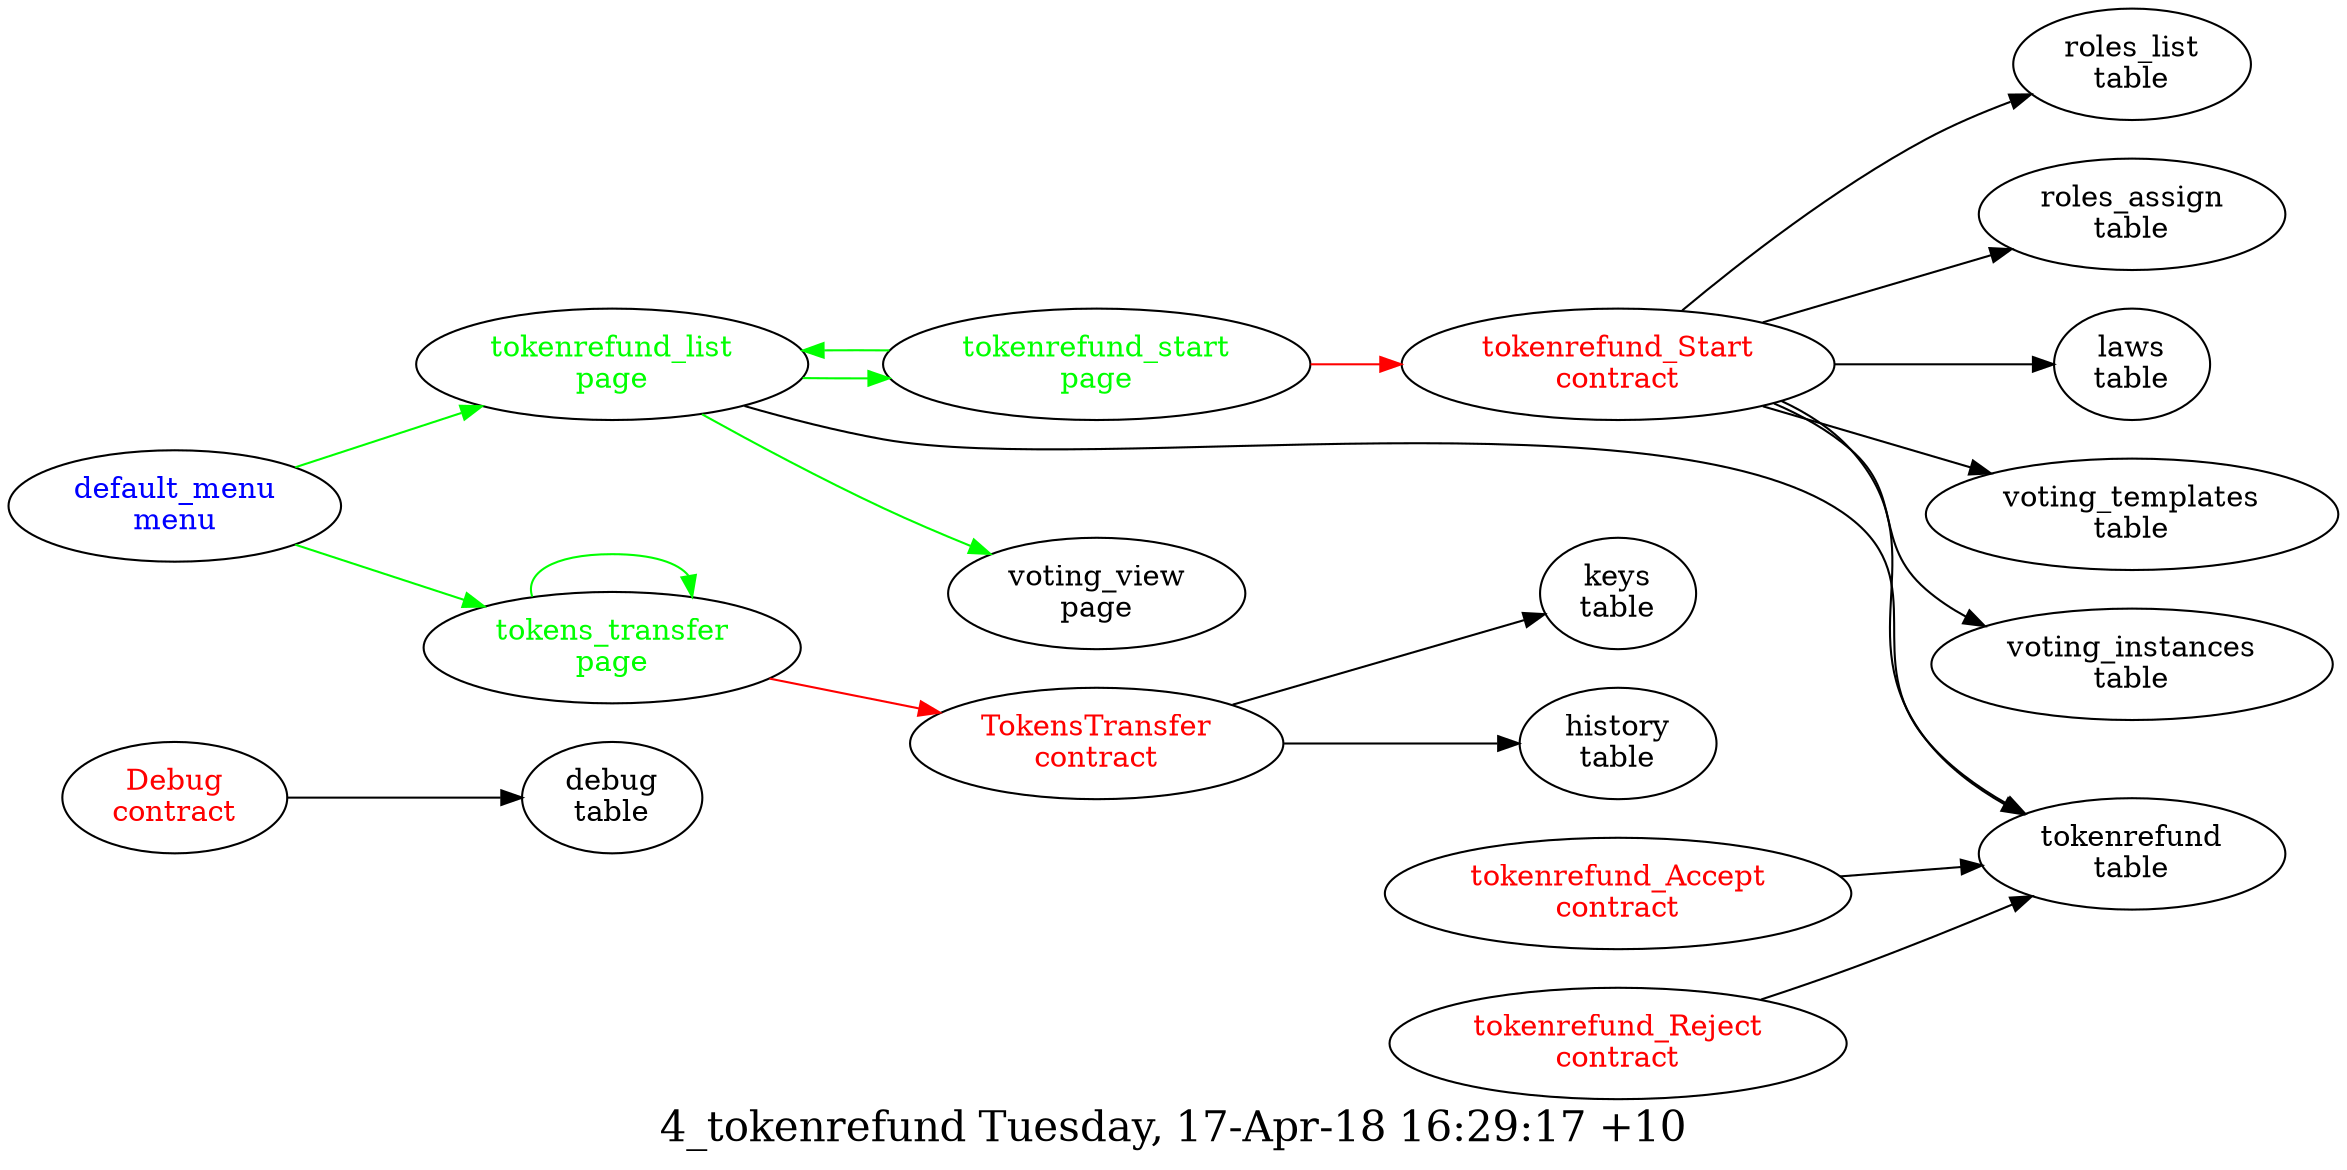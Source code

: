 digraph G {
fontsize="20.0";
label="4_tokenrefund Tuesday, 17-Apr-18 16:29:17 +10";
rankdir=LR;
"Debug\ncontract" -> "debug\ntable"
"Debug\ncontract" [fontcolor=red, group=contracts];
"TokensTransfer\ncontract" -> "keys\ntable"
"TokensTransfer\ncontract" -> "history\ntable"
"TokensTransfer\ncontract" [fontcolor=red, group=contracts];
"tokenrefund_Accept\ncontract" -> "tokenrefund\ntable"
"tokenrefund_Accept\ncontract" [fontcolor=red, group=contracts];
"tokenrefund_Reject\ncontract" -> "tokenrefund\ntable"
"tokenrefund_Reject\ncontract" [fontcolor=red, group=contracts];
"tokenrefund_Start\ncontract" -> "roles_assign\ntable"
"tokenrefund_Start\ncontract" -> "laws\ntable"
"tokenrefund_Start\ncontract" -> "voting_templates\ntable"
"tokenrefund_Start\ncontract" -> "voting_instances\ntable"
"tokenrefund_Start\ncontract" -> "tokenrefund\ntable"
"tokenrefund_Start\ncontract" -> "roles_list\ntable"
"tokenrefund_Start\ncontract" [fontcolor=red, group=contracts];
"default_menu\nmenu" -> "tokenrefund_list\npage"  [ color=green ]
"default_menu\nmenu" -> "tokens_transfer\npage"  [ color=green ]
"default_menu\nmenu" [fontcolor=blue, group=menus];
"tokenrefund_list\npage" -> "tokenrefund\ntable"
"tokenrefund_list\npage" -> "voting_view\npage"  [ color=green ]
"tokenrefund_list\npage" -> "tokenrefund_start\npage"  [ color=green ]
"tokenrefund_list\npage" [fontcolor=green, group=pages];
"tokenrefund_start\npage" -> "tokenrefund_Start\ncontract"  [ color=red ]
"tokenrefund_start\npage" -> "tokenrefund_list\npage"  [ color=green ]
"tokenrefund_start\npage" [fontcolor=green, group=pages];
"tokens_transfer\npage" -> "TokensTransfer\ncontract"  [ color=red ]
"tokens_transfer\npage" -> "tokens_transfer\npage"  [ color=green ]
"tokens_transfer\npage" [fontcolor=green, group=pages];
"debug\ntable" [group=tables];
"laws\ntable" [group=tables];
"tokenrefund\ntable" [group=tables];
}
